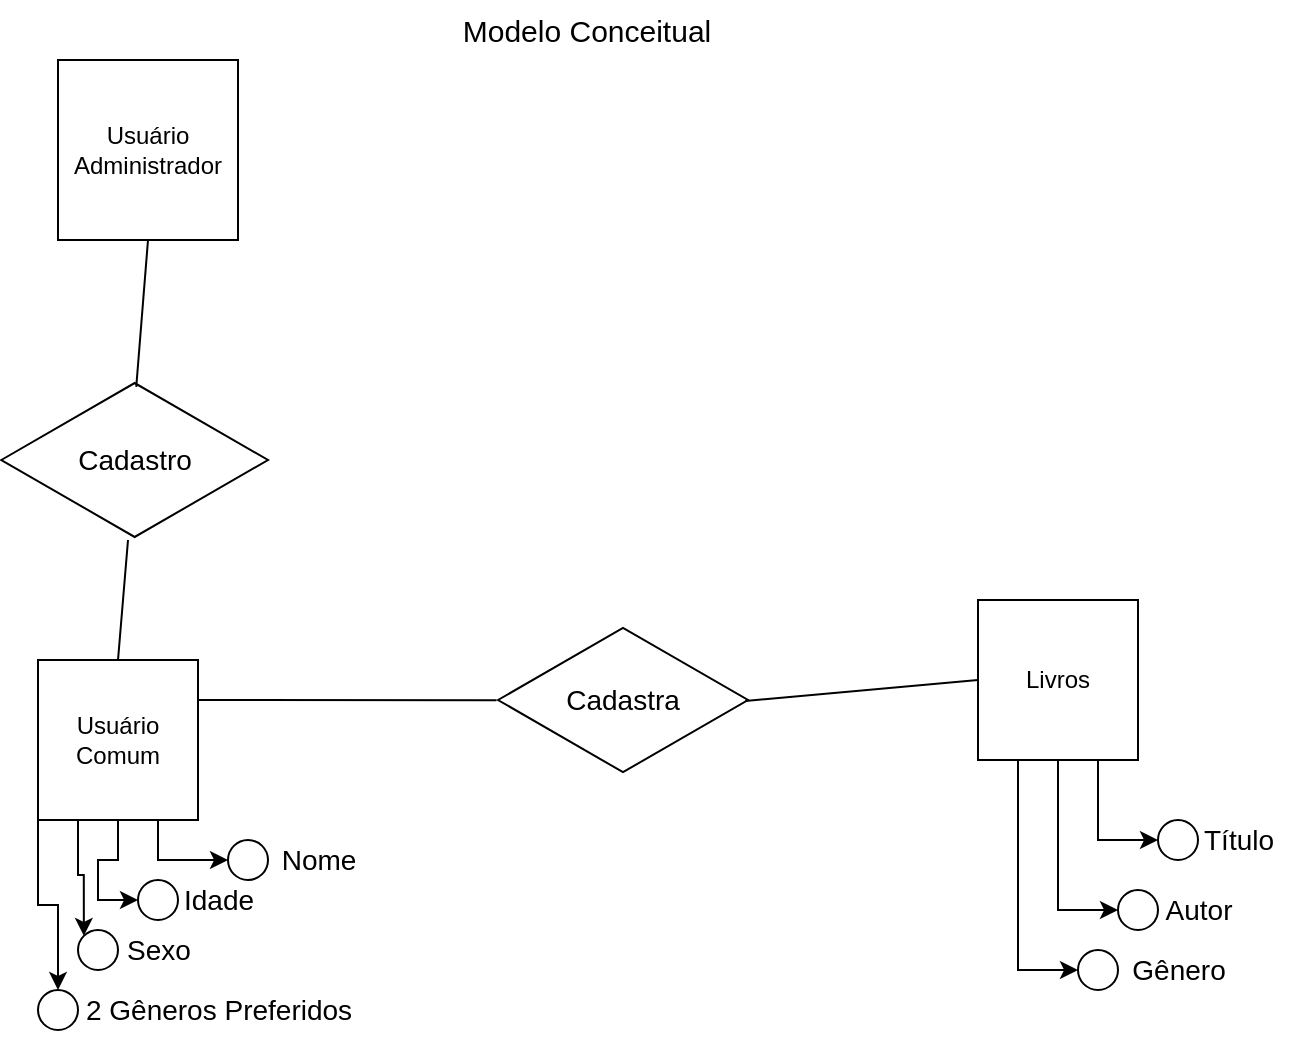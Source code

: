 <mxfile version="22.1.4" type="google">
  <diagram name="Página-1" id="8nZuYenoGmNH0wulgaqg">
    <mxGraphModel grid="1" page="1" gridSize="10" guides="1" tooltips="1" connect="1" arrows="1" fold="1" pageScale="1" pageWidth="827" pageHeight="1169" math="0" shadow="0">
      <root>
        <mxCell id="0" />
        <mxCell id="1" parent="0" />
        <mxCell id="ZsXJIpxGUwfYkwlFXnm7-84" style="edgeStyle=orthogonalEdgeStyle;rounded=0;orthogonalLoop=1;jettySize=auto;html=1;exitX=0.75;exitY=1;exitDx=0;exitDy=0;entryX=0;entryY=0.5;entryDx=0;entryDy=0;fontFamily=Helvetica;fontSize=12;fontColor=default;" edge="1" parent="1" source="ZsXJIpxGUwfYkwlFXnm7-76" target="ZsXJIpxGUwfYkwlFXnm7-31">
          <mxGeometry relative="1" as="geometry" />
        </mxCell>
        <mxCell id="ZsXJIpxGUwfYkwlFXnm7-1" value="&lt;font style=&quot;font-size: 15px;&quot;&gt;Modelo Conceitual&lt;/font&gt;" style="text;html=1;align=center;verticalAlign=middle;resizable=0;points=[];autosize=1;strokeColor=none;fillColor=none;" vertex="1" parent="1">
          <mxGeometry x="339" y="20" width="150" height="30" as="geometry" />
        </mxCell>
        <mxCell id="ZsXJIpxGUwfYkwlFXnm7-23" value="&lt;font style=&quot;font-size: 14px;&quot;&gt;Idade&lt;/font&gt;" style="text;html=1;align=center;verticalAlign=middle;resizable=0;points=[];autosize=1;strokeColor=none;fillColor=none;" vertex="1" parent="1">
          <mxGeometry x="200" y="455" width="60" height="30" as="geometry" />
        </mxCell>
        <mxCell id="ZsXJIpxGUwfYkwlFXnm7-24" value="&lt;font style=&quot;font-size: 14px;&quot;&gt;Sexo&lt;/font&gt;" style="text;html=1;align=center;verticalAlign=middle;resizable=0;points=[];autosize=1;strokeColor=none;fillColor=none;" vertex="1" parent="1">
          <mxGeometry x="170" y="480" width="60" height="30" as="geometry" />
        </mxCell>
        <mxCell id="ZsXJIpxGUwfYkwlFXnm7-25" value="&lt;font style=&quot;font-size: 14px;&quot;&gt;Nome&lt;/font&gt;" style="text;html=1;align=center;verticalAlign=middle;resizable=0;points=[];autosize=1;strokeColor=none;fillColor=none;" vertex="1" parent="1">
          <mxGeometry x="250" y="435" width="60" height="30" as="geometry" />
        </mxCell>
        <mxCell id="ZsXJIpxGUwfYkwlFXnm7-28" value="&lt;font style=&quot;font-size: 14px;&quot;&gt;2 Gêneros Preferidos&lt;/font&gt;" style="text;html=1;align=center;verticalAlign=middle;resizable=0;points=[];autosize=1;strokeColor=none;fillColor=none;" vertex="1" parent="1">
          <mxGeometry x="150" y="510" width="160" height="30" as="geometry" />
        </mxCell>
        <mxCell id="ZsXJIpxGUwfYkwlFXnm7-31" value="" style="ellipse;whiteSpace=wrap;html=1;" vertex="1" parent="1">
          <mxGeometry x="235" y="440" width="20" height="20" as="geometry" />
        </mxCell>
        <mxCell id="ZsXJIpxGUwfYkwlFXnm7-32" value="" style="ellipse;whiteSpace=wrap;html=1;" vertex="1" parent="1">
          <mxGeometry x="190" y="460" width="20" height="20" as="geometry" />
        </mxCell>
        <mxCell id="ZsXJIpxGUwfYkwlFXnm7-33" value="" style="ellipse;whiteSpace=wrap;html=1;" vertex="1" parent="1">
          <mxGeometry x="160" y="485" width="20" height="20" as="geometry" />
        </mxCell>
        <mxCell id="ZsXJIpxGUwfYkwlFXnm7-34" value="" style="ellipse;whiteSpace=wrap;html=1;" vertex="1" parent="1">
          <mxGeometry x="140" y="515" width="20" height="20" as="geometry" />
        </mxCell>
        <mxCell id="ZsXJIpxGUwfYkwlFXnm7-51" value="&lt;font style=&quot;font-size: 14px;&quot;&gt;Cadastro&lt;/font&gt;" style="html=1;whiteSpace=wrap;aspect=fixed;shape=isoRectangle;" vertex="1" parent="1">
          <mxGeometry x="121.66" y="210" width="133.34" height="80" as="geometry" />
        </mxCell>
        <mxCell id="ZsXJIpxGUwfYkwlFXnm7-54" value="&lt;font style=&quot;font-size: 14px;&quot;&gt;Cadastra&lt;/font&gt;" style="html=1;whiteSpace=wrap;aspect=fixed;shape=isoRectangle;" vertex="1" parent="1">
          <mxGeometry x="370" y="332.5" width="125" height="75" as="geometry" />
        </mxCell>
        <mxCell id="ZsXJIpxGUwfYkwlFXnm7-58" value="" style="endArrow=none;html=1;rounded=0;entryX=-0.006;entryY=0.502;entryDx=0;entryDy=0;entryPerimeter=0;exitX=1;exitY=0.25;exitDx=0;exitDy=0;" edge="1" parent="1" source="ZsXJIpxGUwfYkwlFXnm7-76" target="ZsXJIpxGUwfYkwlFXnm7-54">
          <mxGeometry width="50" height="50" relative="1" as="geometry">
            <mxPoint x="255" y="370" as="sourcePoint" />
            <mxPoint x="310" y="422.5" as="targetPoint" />
          </mxGeometry>
        </mxCell>
        <mxCell id="ZsXJIpxGUwfYkwlFXnm7-59" value="" style="endArrow=none;html=1;rounded=0;entryX=0;entryY=0.5;entryDx=0;entryDy=0;exitX=0.989;exitY=0.506;exitDx=0;exitDy=0;exitPerimeter=0;" edge="1" parent="1" source="ZsXJIpxGUwfYkwlFXnm7-54" target="ZsXJIpxGUwfYkwlFXnm7-85">
          <mxGeometry width="50" height="50" relative="1" as="geometry">
            <mxPoint x="490" y="460" as="sourcePoint" />
            <mxPoint x="590" y="370" as="targetPoint" />
          </mxGeometry>
        </mxCell>
        <mxCell id="ZsXJIpxGUwfYkwlFXnm7-60" value="" style="endArrow=none;html=1;rounded=0;entryX=0.5;entryY=1;entryDx=0;entryDy=0;exitX=0.506;exitY=0.043;exitDx=0;exitDy=0;exitPerimeter=0;" edge="1" parent="1" source="ZsXJIpxGUwfYkwlFXnm7-51" target="ZsXJIpxGUwfYkwlFXnm7-74">
          <mxGeometry width="50" height="50" relative="1" as="geometry">
            <mxPoint x="160" y="270" as="sourcePoint" />
            <mxPoint x="190.83" y="130" as="targetPoint" />
          </mxGeometry>
        </mxCell>
        <mxCell id="ZsXJIpxGUwfYkwlFXnm7-61" value="" style="endArrow=none;html=1;rounded=0;exitX=0.5;exitY=0;exitDx=0;exitDy=0;" edge="1" parent="1" source="ZsXJIpxGUwfYkwlFXnm7-76" target="ZsXJIpxGUwfYkwlFXnm7-51">
          <mxGeometry width="50" height="50" relative="1" as="geometry">
            <mxPoint x="188" y="310" as="sourcePoint" />
            <mxPoint x="190" y="370" as="targetPoint" />
          </mxGeometry>
        </mxCell>
        <mxCell id="ZsXJIpxGUwfYkwlFXnm7-62" value="" style="ellipse;whiteSpace=wrap;html=1;" vertex="1" parent="1">
          <mxGeometry x="660" y="495" width="20" height="20" as="geometry" />
        </mxCell>
        <mxCell id="ZsXJIpxGUwfYkwlFXnm7-63" value="" style="ellipse;whiteSpace=wrap;html=1;" vertex="1" parent="1">
          <mxGeometry x="700" y="430" width="20" height="20" as="geometry" />
        </mxCell>
        <mxCell id="ZsXJIpxGUwfYkwlFXnm7-64" value="" style="ellipse;whiteSpace=wrap;html=1;" vertex="1" parent="1">
          <mxGeometry x="680" y="465" width="20" height="20" as="geometry" />
        </mxCell>
        <mxCell id="ZsXJIpxGUwfYkwlFXnm7-66" value="&lt;font style=&quot;font-size: 14px;&quot;&gt;Título&lt;/font&gt;" style="text;html=1;align=center;verticalAlign=middle;resizable=0;points=[];autosize=1;strokeColor=none;fillColor=none;" vertex="1" parent="1">
          <mxGeometry x="710" y="425" width="60" height="30" as="geometry" />
        </mxCell>
        <mxCell id="ZsXJIpxGUwfYkwlFXnm7-67" value="&lt;font style=&quot;font-size: 14px;&quot;&gt;Autor&lt;/font&gt;" style="text;html=1;align=center;verticalAlign=middle;resizable=0;points=[];autosize=1;strokeColor=none;fillColor=none;" vertex="1" parent="1">
          <mxGeometry x="690" y="460" width="60" height="30" as="geometry" />
        </mxCell>
        <mxCell id="ZsXJIpxGUwfYkwlFXnm7-70" value="&lt;font style=&quot;font-size: 14px;&quot;&gt;Gênero&lt;/font&gt;" style="text;html=1;align=center;verticalAlign=middle;resizable=0;points=[];autosize=1;strokeColor=none;fillColor=none;" vertex="1" parent="1">
          <mxGeometry x="675" y="490" width="70" height="30" as="geometry" />
        </mxCell>
        <mxCell id="ZsXJIpxGUwfYkwlFXnm7-74" value="Usuário Administrador" style="whiteSpace=wrap;html=1;aspect=fixed;" vertex="1" parent="1">
          <mxGeometry x="150" y="50" width="90" height="90" as="geometry" />
        </mxCell>
        <mxCell id="ZsXJIpxGUwfYkwlFXnm7-89" style="edgeStyle=orthogonalEdgeStyle;rounded=0;orthogonalLoop=1;jettySize=auto;html=1;exitX=0.5;exitY=1;exitDx=0;exitDy=0;entryX=0;entryY=0.5;entryDx=0;entryDy=0;fontFamily=Helvetica;fontSize=12;fontColor=default;" edge="1" parent="1" source="ZsXJIpxGUwfYkwlFXnm7-76" target="ZsXJIpxGUwfYkwlFXnm7-32">
          <mxGeometry relative="1" as="geometry" />
        </mxCell>
        <mxCell id="ZsXJIpxGUwfYkwlFXnm7-90" style="edgeStyle=orthogonalEdgeStyle;rounded=0;orthogonalLoop=1;jettySize=auto;html=1;exitX=0.25;exitY=1;exitDx=0;exitDy=0;entryX=0;entryY=0;entryDx=0;entryDy=0;fontFamily=Helvetica;fontSize=12;fontColor=default;" edge="1" parent="1" source="ZsXJIpxGUwfYkwlFXnm7-76" target="ZsXJIpxGUwfYkwlFXnm7-33">
          <mxGeometry relative="1" as="geometry" />
        </mxCell>
        <mxCell id="ZsXJIpxGUwfYkwlFXnm7-91" style="edgeStyle=orthogonalEdgeStyle;rounded=0;orthogonalLoop=1;jettySize=auto;html=1;exitX=0;exitY=1;exitDx=0;exitDy=0;entryX=0.5;entryY=0;entryDx=0;entryDy=0;fontFamily=Helvetica;fontSize=12;fontColor=default;" edge="1" parent="1" source="ZsXJIpxGUwfYkwlFXnm7-76" target="ZsXJIpxGUwfYkwlFXnm7-34">
          <mxGeometry relative="1" as="geometry" />
        </mxCell>
        <mxCell id="ZsXJIpxGUwfYkwlFXnm7-76" value="Usuário Comum" style="whiteSpace=wrap;html=1;aspect=fixed;rounded=0;strokeColor=default;align=center;verticalAlign=middle;fontFamily=Helvetica;fontSize=12;fontColor=default;fillColor=default;" vertex="1" parent="1">
          <mxGeometry x="140" y="350" width="80" height="80" as="geometry" />
        </mxCell>
        <mxCell id="ZsXJIpxGUwfYkwlFXnm7-86" style="edgeStyle=orthogonalEdgeStyle;rounded=0;orthogonalLoop=1;jettySize=auto;html=1;exitX=0.25;exitY=1;exitDx=0;exitDy=0;entryX=0;entryY=0.5;entryDx=0;entryDy=0;fontFamily=Helvetica;fontSize=12;fontColor=default;" edge="1" parent="1" source="ZsXJIpxGUwfYkwlFXnm7-85" target="ZsXJIpxGUwfYkwlFXnm7-62">
          <mxGeometry relative="1" as="geometry" />
        </mxCell>
        <mxCell id="ZsXJIpxGUwfYkwlFXnm7-87" style="edgeStyle=orthogonalEdgeStyle;rounded=0;orthogonalLoop=1;jettySize=auto;html=1;exitX=0.5;exitY=1;exitDx=0;exitDy=0;entryX=0;entryY=0.5;entryDx=0;entryDy=0;fontFamily=Helvetica;fontSize=12;fontColor=default;" edge="1" parent="1" source="ZsXJIpxGUwfYkwlFXnm7-85" target="ZsXJIpxGUwfYkwlFXnm7-64">
          <mxGeometry relative="1" as="geometry" />
        </mxCell>
        <mxCell id="ZsXJIpxGUwfYkwlFXnm7-88" style="edgeStyle=orthogonalEdgeStyle;rounded=0;orthogonalLoop=1;jettySize=auto;html=1;exitX=0.75;exitY=1;exitDx=0;exitDy=0;entryX=0;entryY=0.5;entryDx=0;entryDy=0;fontFamily=Helvetica;fontSize=12;fontColor=default;" edge="1" parent="1" source="ZsXJIpxGUwfYkwlFXnm7-85" target="ZsXJIpxGUwfYkwlFXnm7-63">
          <mxGeometry relative="1" as="geometry" />
        </mxCell>
        <mxCell id="ZsXJIpxGUwfYkwlFXnm7-85" value="Livros" style="whiteSpace=wrap;html=1;aspect=fixed;rounded=0;strokeColor=default;align=center;verticalAlign=middle;fontFamily=Helvetica;fontSize=12;fontColor=default;fillColor=default;" vertex="1" parent="1">
          <mxGeometry x="610" y="320" width="80" height="80" as="geometry" />
        </mxCell>
      </root>
    </mxGraphModel>
  </diagram>
</mxfile>
